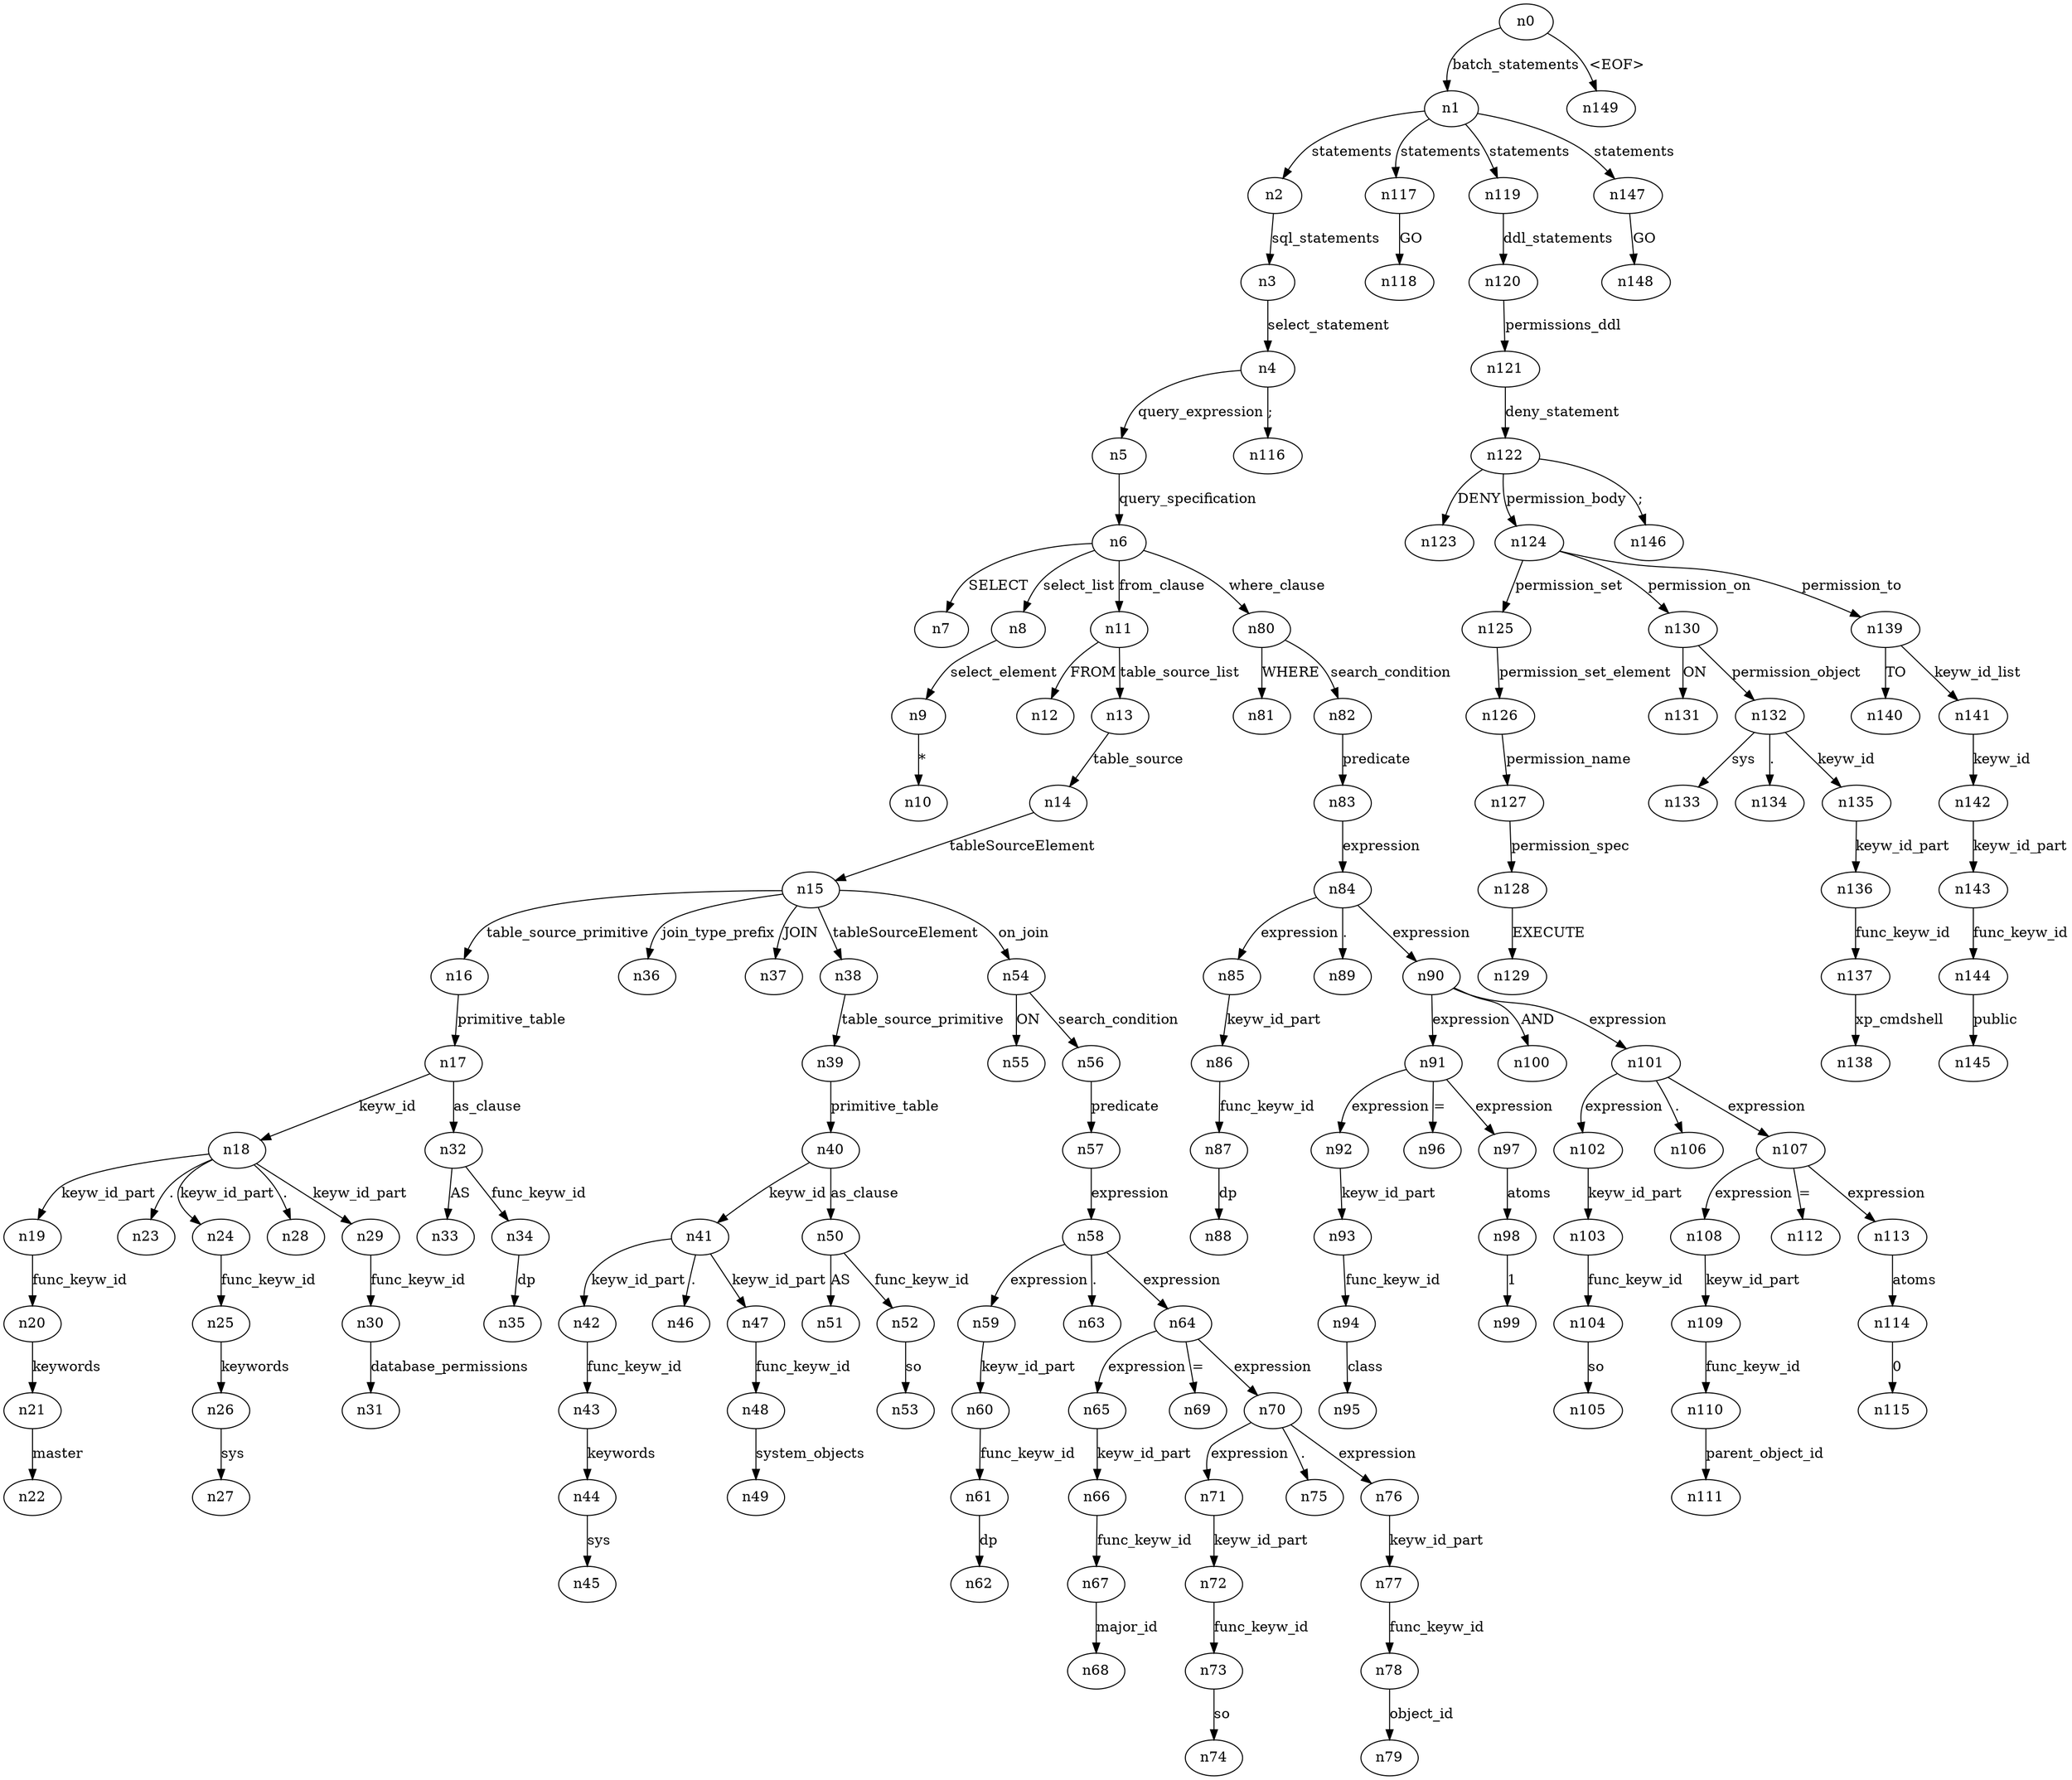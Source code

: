 digraph ParseTree {
  n0 -> n1 [label="batch_statements"];
  n1 -> n2 [label="statements"];
  n2 -> n3 [label="sql_statements"];
  n3 -> n4 [label="select_statement"];
  n4 -> n5 [label="query_expression"];
  n5 -> n6 [label="query_specification"];
  n6 -> n7 [label="SELECT"];
  n6 -> n8 [label="select_list"];
  n8 -> n9 [label="select_element"];
  n9 -> n10 [label="*"];
  n6 -> n11 [label="from_clause"];
  n11 -> n12 [label="FROM"];
  n11 -> n13 [label="table_source_list"];
  n13 -> n14 [label="table_source"];
  n14 -> n15 [label="tableSourceElement"];
  n15 -> n16 [label="table_source_primitive"];
  n16 -> n17 [label="primitive_table"];
  n17 -> n18 [label="keyw_id"];
  n18 -> n19 [label="keyw_id_part"];
  n19 -> n20 [label="func_keyw_id"];
  n20 -> n21 [label="keywords"];
  n21 -> n22 [label="master"];
  n18 -> n23 [label="."];
  n18 -> n24 [label="keyw_id_part"];
  n24 -> n25 [label="func_keyw_id"];
  n25 -> n26 [label="keywords"];
  n26 -> n27 [label="sys"];
  n18 -> n28 [label="."];
  n18 -> n29 [label="keyw_id_part"];
  n29 -> n30 [label="func_keyw_id"];
  n30 -> n31 [label="database_permissions"];
  n17 -> n32 [label="as_clause"];
  n32 -> n33 [label="AS"];
  n32 -> n34 [label="func_keyw_id"];
  n34 -> n35 [label="dp"];
  n15 -> n36 [label="join_type_prefix"];
  n15 -> n37 [label="JOIN"];
  n15 -> n38 [label="tableSourceElement"];
  n38 -> n39 [label="table_source_primitive"];
  n39 -> n40 [label="primitive_table"];
  n40 -> n41 [label="keyw_id"];
  n41 -> n42 [label="keyw_id_part"];
  n42 -> n43 [label="func_keyw_id"];
  n43 -> n44 [label="keywords"];
  n44 -> n45 [label="sys"];
  n41 -> n46 [label="."];
  n41 -> n47 [label="keyw_id_part"];
  n47 -> n48 [label="func_keyw_id"];
  n48 -> n49 [label="system_objects"];
  n40 -> n50 [label="as_clause"];
  n50 -> n51 [label="AS"];
  n50 -> n52 [label="func_keyw_id"];
  n52 -> n53 [label="so"];
  n15 -> n54 [label="on_join"];
  n54 -> n55 [label="ON"];
  n54 -> n56 [label="search_condition"];
  n56 -> n57 [label="predicate"];
  n57 -> n58 [label="expression"];
  n58 -> n59 [label="expression"];
  n59 -> n60 [label="keyw_id_part"];
  n60 -> n61 [label="func_keyw_id"];
  n61 -> n62 [label="dp"];
  n58 -> n63 [label="."];
  n58 -> n64 [label="expression"];
  n64 -> n65 [label="expression"];
  n65 -> n66 [label="keyw_id_part"];
  n66 -> n67 [label="func_keyw_id"];
  n67 -> n68 [label="major_id"];
  n64 -> n69 [label="="];
  n64 -> n70 [label="expression"];
  n70 -> n71 [label="expression"];
  n71 -> n72 [label="keyw_id_part"];
  n72 -> n73 [label="func_keyw_id"];
  n73 -> n74 [label="so"];
  n70 -> n75 [label="."];
  n70 -> n76 [label="expression"];
  n76 -> n77 [label="keyw_id_part"];
  n77 -> n78 [label="func_keyw_id"];
  n78 -> n79 [label="object_id"];
  n6 -> n80 [label="where_clause"];
  n80 -> n81 [label="WHERE"];
  n80 -> n82 [label="search_condition"];
  n82 -> n83 [label="predicate"];
  n83 -> n84 [label="expression"];
  n84 -> n85 [label="expression"];
  n85 -> n86 [label="keyw_id_part"];
  n86 -> n87 [label="func_keyw_id"];
  n87 -> n88 [label="dp"];
  n84 -> n89 [label="."];
  n84 -> n90 [label="expression"];
  n90 -> n91 [label="expression"];
  n91 -> n92 [label="expression"];
  n92 -> n93 [label="keyw_id_part"];
  n93 -> n94 [label="func_keyw_id"];
  n94 -> n95 [label="class"];
  n91 -> n96 [label="="];
  n91 -> n97 [label="expression"];
  n97 -> n98 [label="atoms"];
  n98 -> n99 [label="1"];
  n90 -> n100 [label="AND"];
  n90 -> n101 [label="expression"];
  n101 -> n102 [label="expression"];
  n102 -> n103 [label="keyw_id_part"];
  n103 -> n104 [label="func_keyw_id"];
  n104 -> n105 [label="so"];
  n101 -> n106 [label="."];
  n101 -> n107 [label="expression"];
  n107 -> n108 [label="expression"];
  n108 -> n109 [label="keyw_id_part"];
  n109 -> n110 [label="func_keyw_id"];
  n110 -> n111 [label="parent_object_id"];
  n107 -> n112 [label="="];
  n107 -> n113 [label="expression"];
  n113 -> n114 [label="atoms"];
  n114 -> n115 [label="0"];
  n4 -> n116 [label=";"];
  n1 -> n117 [label="statements"];
  n117 -> n118 [label="GO"];
  n1 -> n119 [label="statements"];
  n119 -> n120 [label="ddl_statements"];
  n120 -> n121 [label="permissions_ddl"];
  n121 -> n122 [label="deny_statement"];
  n122 -> n123 [label="DENY"];
  n122 -> n124 [label="permission_body"];
  n124 -> n125 [label="permission_set"];
  n125 -> n126 [label="permission_set_element"];
  n126 -> n127 [label="permission_name"];
  n127 -> n128 [label="permission_spec"];
  n128 -> n129 [label="EXECUTE"];
  n124 -> n130 [label="permission_on"];
  n130 -> n131 [label="ON"];
  n130 -> n132 [label="permission_object"];
  n132 -> n133 [label="sys"];
  n132 -> n134 [label="."];
  n132 -> n135 [label="keyw_id"];
  n135 -> n136 [label="keyw_id_part"];
  n136 -> n137 [label="func_keyw_id"];
  n137 -> n138 [label="xp_cmdshell"];
  n124 -> n139 [label="permission_to"];
  n139 -> n140 [label="TO"];
  n139 -> n141 [label="keyw_id_list"];
  n141 -> n142 [label="keyw_id"];
  n142 -> n143 [label="keyw_id_part"];
  n143 -> n144 [label="func_keyw_id"];
  n144 -> n145 [label="public"];
  n122 -> n146 [label=";"];
  n1 -> n147 [label="statements"];
  n147 -> n148 [label="GO"];
  n0 -> n149 [label="<EOF>"];
}